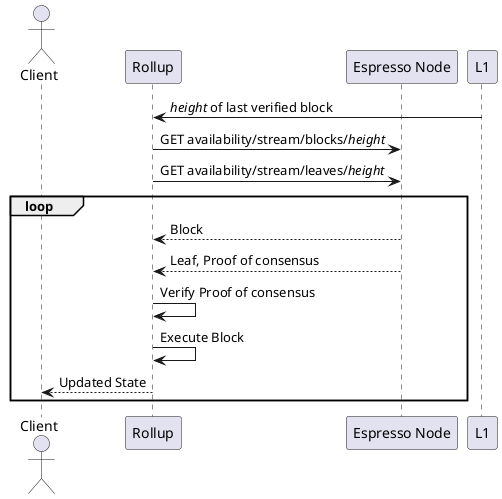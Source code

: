 @startuml
actor Client
participant Rollup
participant "Espresso Node" as EspNode
participant L1

Rollup <- L1 : <i>height</i> of last verified block

Rollup -> EspNode : GET availability/stream/blocks/<i>height</i>
Rollup -> EspNode : GET availability/stream/leaves/<i>height</i>

loop
Rollup <-- EspNode : Block
Rollup <-- EspNode : Leaf, Proof of consensus
Rollup -> Rollup : Verify Proof of consensus
Rollup -> Rollup : Execute Block
Rollup --> Client: Updated State
end
@enduml
